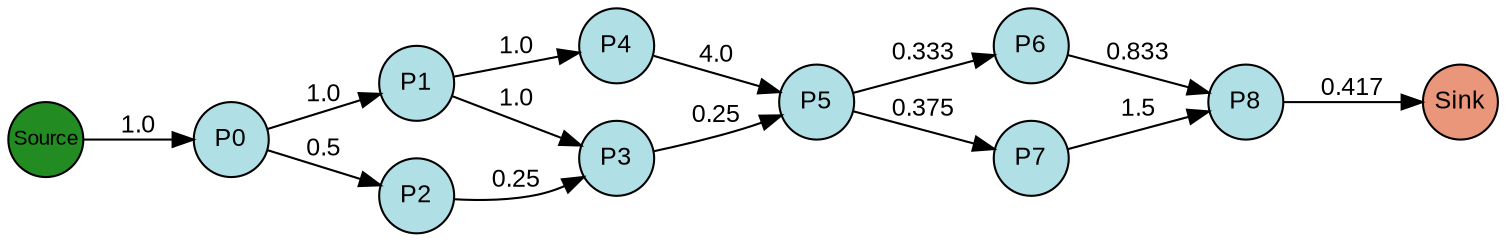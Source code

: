 digraph {
  splines=true;
node [margin=0 fontname=arial fontcolor=black fontsize=12 shape=circle width=0.5 fixedsize=true style=filled fillcolor=powderblue]
  1 [label="P0"]
  2 [label="P1"]
  3 [label="P2"]
  4 [label="P3"]
  5 [label="P4"]
  6 [label="P5"]
  7 [label="P6"]
  8 [label="P7"]
  9 [label="P8"]
  node [margin=0 fontname=arial fontcolor=black fontsize=10 shape=circle width=0.5 fixedsize=true style=filled fillcolor=forestgreen]
  10 [label="Source"]
  node [margin=0 fontname=arial fontcolor=black fontsize=12 shape=circle width=0.5 fixedsize=true style=filled fillcolor=darksalmon]
  11 [label="Sink"]
rankdir=LR
edge [margin=0 fontname=arial fontcolor=black fontsize=12]
   1 -> 2 [label="1.0"]
   1 -> 3 [label="0.5"]
   2 -> 4 [label="1.0"]
   3 -> 4 [label="0.25"]
   2 -> 5 [label="1.0"]
   4 -> 6 [label="0.25"]
   5 -> 6 [label="4.0"]
   6 -> 7 [label="0.333"]
   6 -> 8 [label="0.375"]
   7 -> 9 [label="0.833"]
   8 -> 9 [label="1.5"]
   10 -> 1 [label="1.0"]
   9 -> 11 [label="0.417"]

  {rank=same 10}
	{rank=same  1 }
	{rank=same  2, 3 }
	{rank=same  4, 5 }
	{rank=same  6 }
	{rank=same  7, 8 }
	{rank=same  9 }
  {rank=same 11}
}
